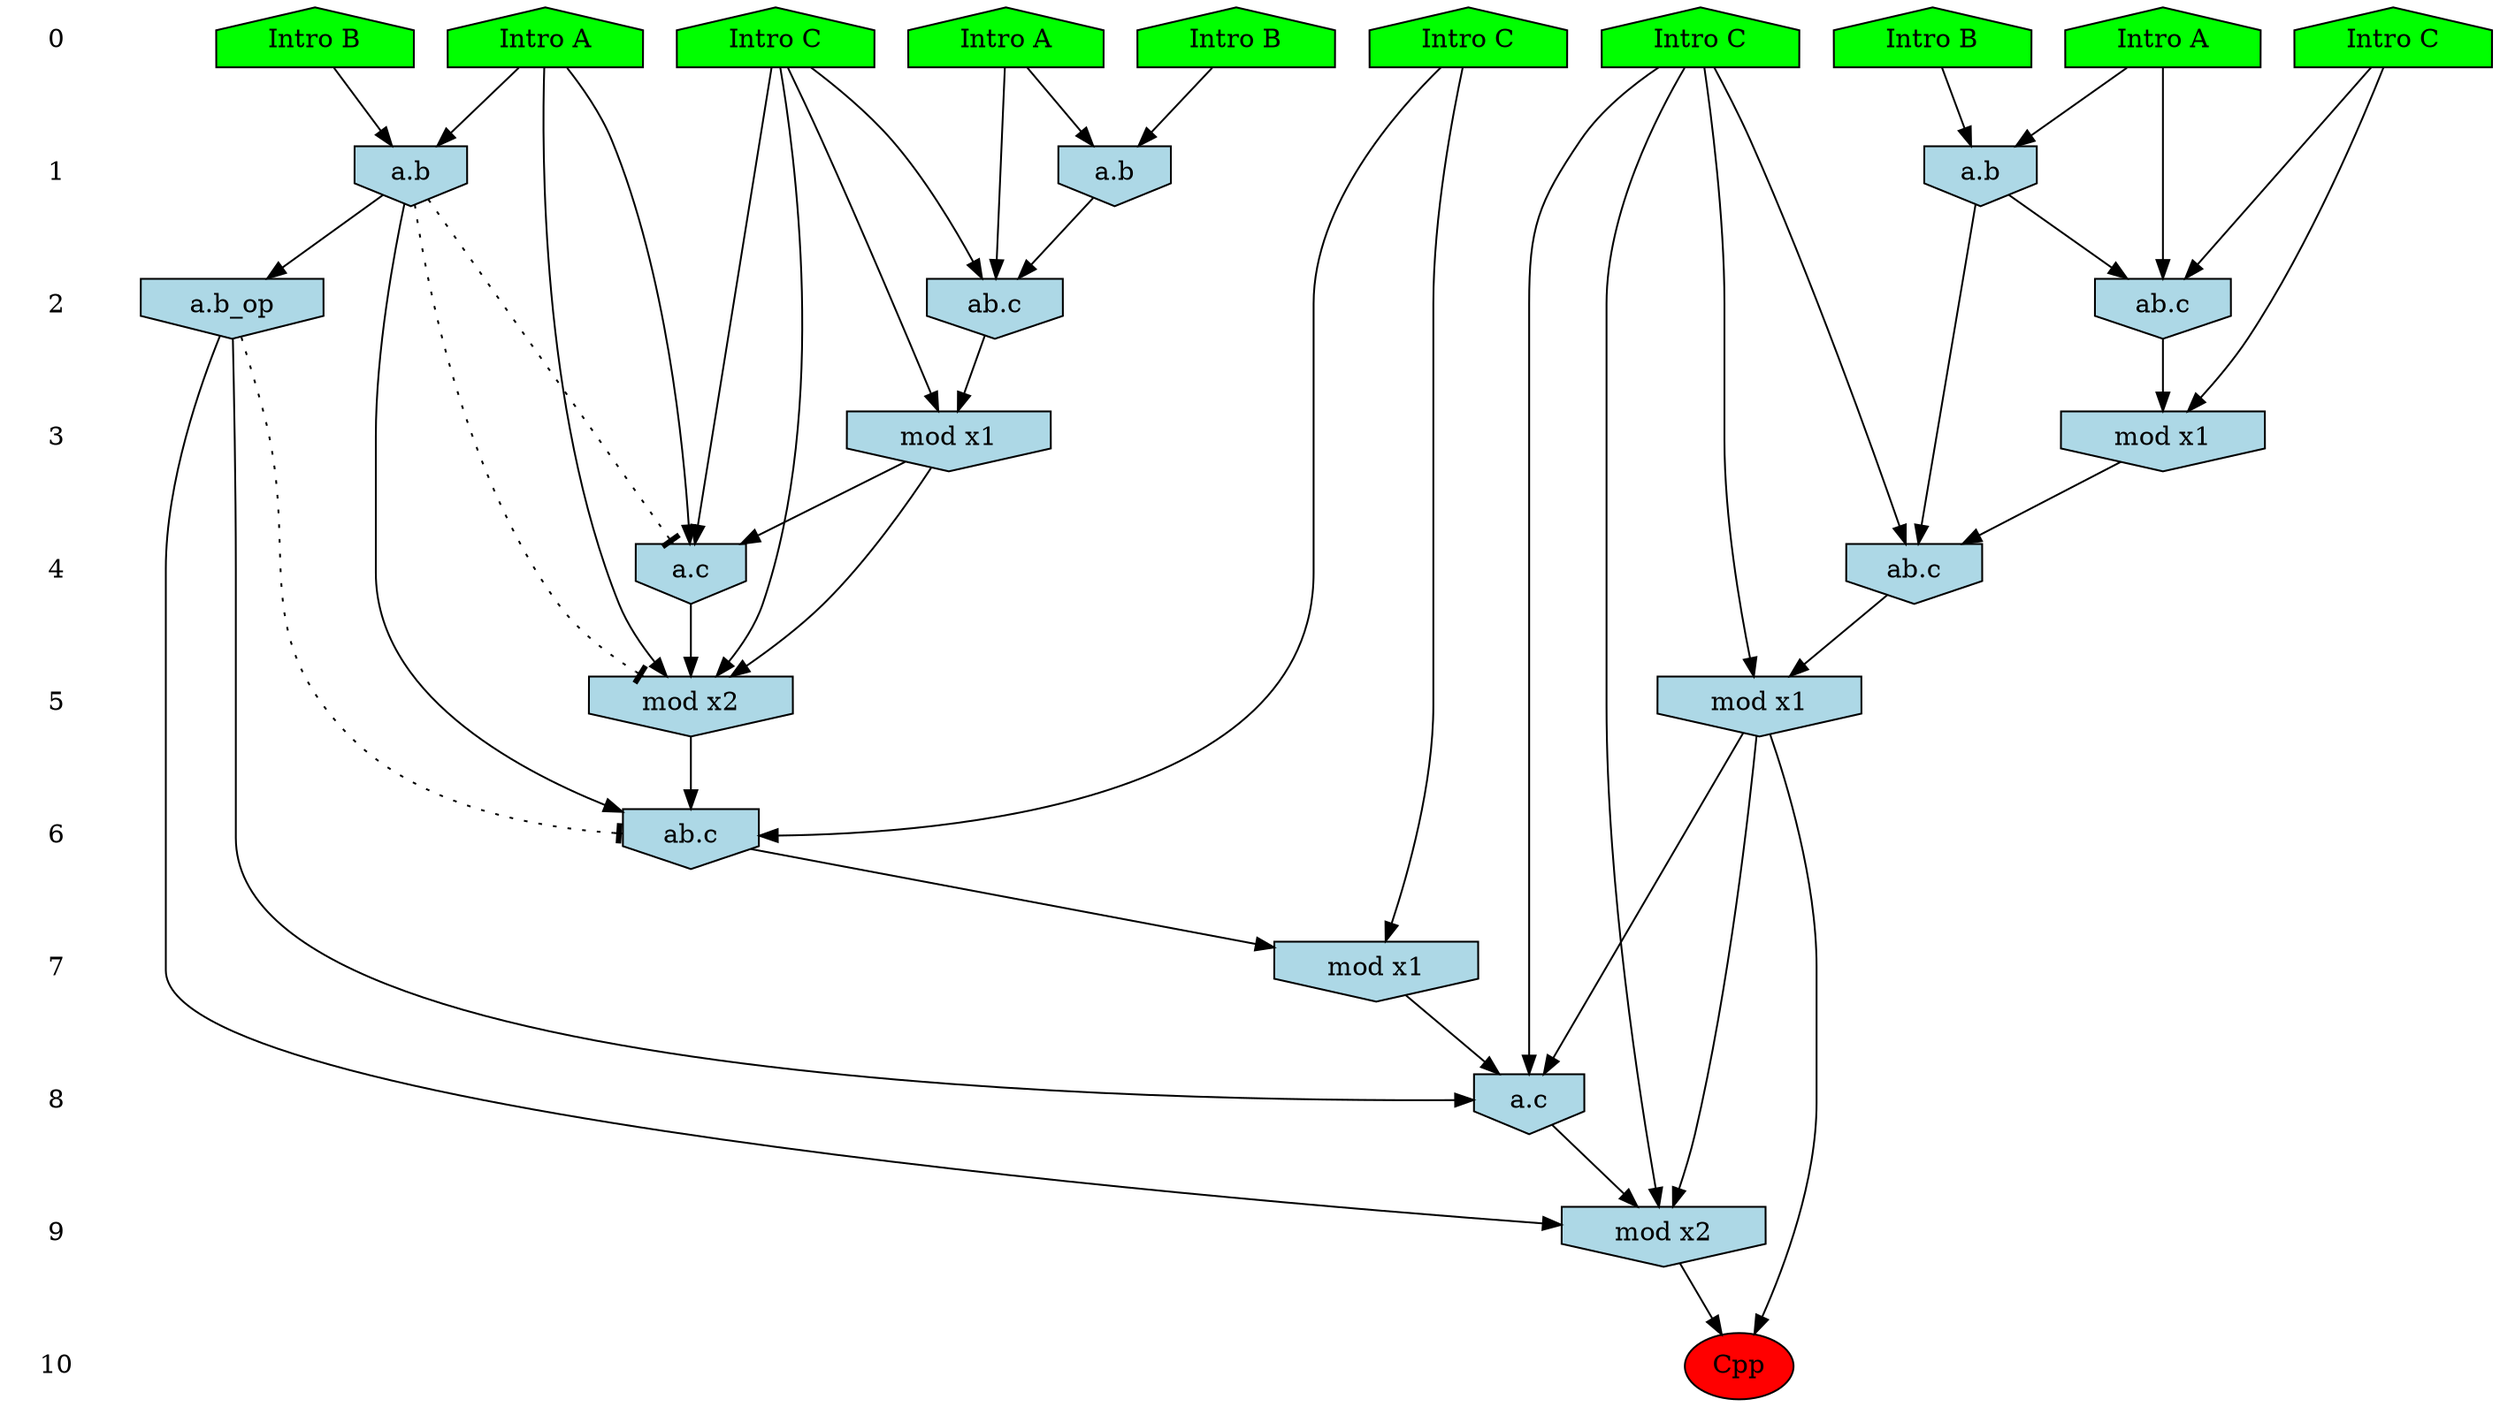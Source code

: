 /* Compression of 1 causal flows obtained in average at 1.808006E+01 t.u */
/* Compressed causal flows were: [3227] */
digraph G{
 ranksep=.5 ; 
{ rank = same ; "0" [shape=plaintext] ; node_1 [label ="Intro A", shape=house, style=filled, fillcolor=green] ;
node_2 [label ="Intro A", shape=house, style=filled, fillcolor=green] ;
node_3 [label ="Intro B", shape=house, style=filled, fillcolor=green] ;
node_4 [label ="Intro B", shape=house, style=filled, fillcolor=green] ;
node_5 [label ="Intro A", shape=house, style=filled, fillcolor=green] ;
node_6 [label ="Intro B", shape=house, style=filled, fillcolor=green] ;
node_7 [label ="Intro C", shape=house, style=filled, fillcolor=green] ;
node_8 [label ="Intro C", shape=house, style=filled, fillcolor=green] ;
node_9 [label ="Intro C", shape=house, style=filled, fillcolor=green] ;
node_10 [label ="Intro C", shape=house, style=filled, fillcolor=green] ;
}
{ rank = same ; "1" [shape=plaintext] ; node_11 [label="a.b", shape=invhouse, style=filled, fillcolor = lightblue] ;
node_16 [label="a.b", shape=invhouse, style=filled, fillcolor = lightblue] ;
node_21 [label="a.b", shape=invhouse, style=filled, fillcolor = lightblue] ;
}
{ rank = same ; "2" [shape=plaintext] ; node_12 [label="ab.c", shape=invhouse, style=filled, fillcolor = lightblue] ;
node_17 [label="ab.c", shape=invhouse, style=filled, fillcolor = lightblue] ;
node_23 [label="a.b_op", shape=invhouse, style=filled, fillcolor = lightblue] ;
}
{ rank = same ; "3" [shape=plaintext] ; node_13 [label="mod x1", shape=invhouse, style=filled, fillcolor = lightblue] ;
node_18 [label="mod x1", shape=invhouse, style=filled, fillcolor = lightblue] ;
}
{ rank = same ; "4" [shape=plaintext] ; node_14 [label="a.c", shape=invhouse, style=filled, fillcolor = lightblue] ;
node_19 [label="ab.c", shape=invhouse, style=filled, fillcolor = lightblue] ;
}
{ rank = same ; "5" [shape=plaintext] ; node_15 [label="mod x2", shape=invhouse, style=filled, fillcolor = lightblue] ;
node_20 [label="mod x1", shape=invhouse, style=filled, fillcolor = lightblue] ;
}
{ rank = same ; "6" [shape=plaintext] ; node_22 [label="ab.c", shape=invhouse, style=filled, fillcolor = lightblue] ;
}
{ rank = same ; "7" [shape=plaintext] ; node_24 [label="mod x1", shape=invhouse, style=filled, fillcolor = lightblue] ;
}
{ rank = same ; "8" [shape=plaintext] ; node_25 [label="a.c", shape=invhouse, style=filled, fillcolor = lightblue] ;
}
{ rank = same ; "9" [shape=plaintext] ; node_26 [label="mod x2", shape=invhouse, style=filled, fillcolor = lightblue] ;
}
{ rank = same ; "10" [shape=plaintext] ; node_27 [label ="Cpp", style=filled, fillcolor=red] ;
}
"0" -> "1" [style="invis"]; 
"1" -> "2" [style="invis"]; 
"2" -> "3" [style="invis"]; 
"3" -> "4" [style="invis"]; 
"4" -> "5" [style="invis"]; 
"5" -> "6" [style="invis"]; 
"6" -> "7" [style="invis"]; 
"7" -> "8" [style="invis"]; 
"8" -> "9" [style="invis"]; 
"9" -> "10" [style="invis"]; 
node_4 -> node_11
node_5 -> node_11
node_5 -> node_12
node_8 -> node_12
node_11 -> node_12
node_8 -> node_13
node_12 -> node_13
node_2 -> node_14
node_8 -> node_14
node_13 -> node_14
node_2 -> node_15
node_8 -> node_15
node_13 -> node_15
node_14 -> node_15
node_1 -> node_16
node_6 -> node_16
node_1 -> node_17
node_7 -> node_17
node_16 -> node_17
node_7 -> node_18
node_17 -> node_18
node_9 -> node_19
node_16 -> node_19
node_18 -> node_19
node_9 -> node_20
node_19 -> node_20
node_2 -> node_21
node_3 -> node_21
node_10 -> node_22
node_15 -> node_22
node_21 -> node_22
node_21 -> node_23
node_10 -> node_24
node_22 -> node_24
node_9 -> node_25
node_20 -> node_25
node_23 -> node_25
node_24 -> node_25
node_9 -> node_26
node_20 -> node_26
node_23 -> node_26
node_25 -> node_26
node_20 -> node_27
node_26 -> node_27
node_21 -> node_15 [style=dotted, arrowhead = tee] 
node_21 -> node_14 [style=dotted, arrowhead = tee] 
node_23 -> node_22 [style=dotted, arrowhead = tee] 
}
/*
 Dot generation time: 0.000130
*/